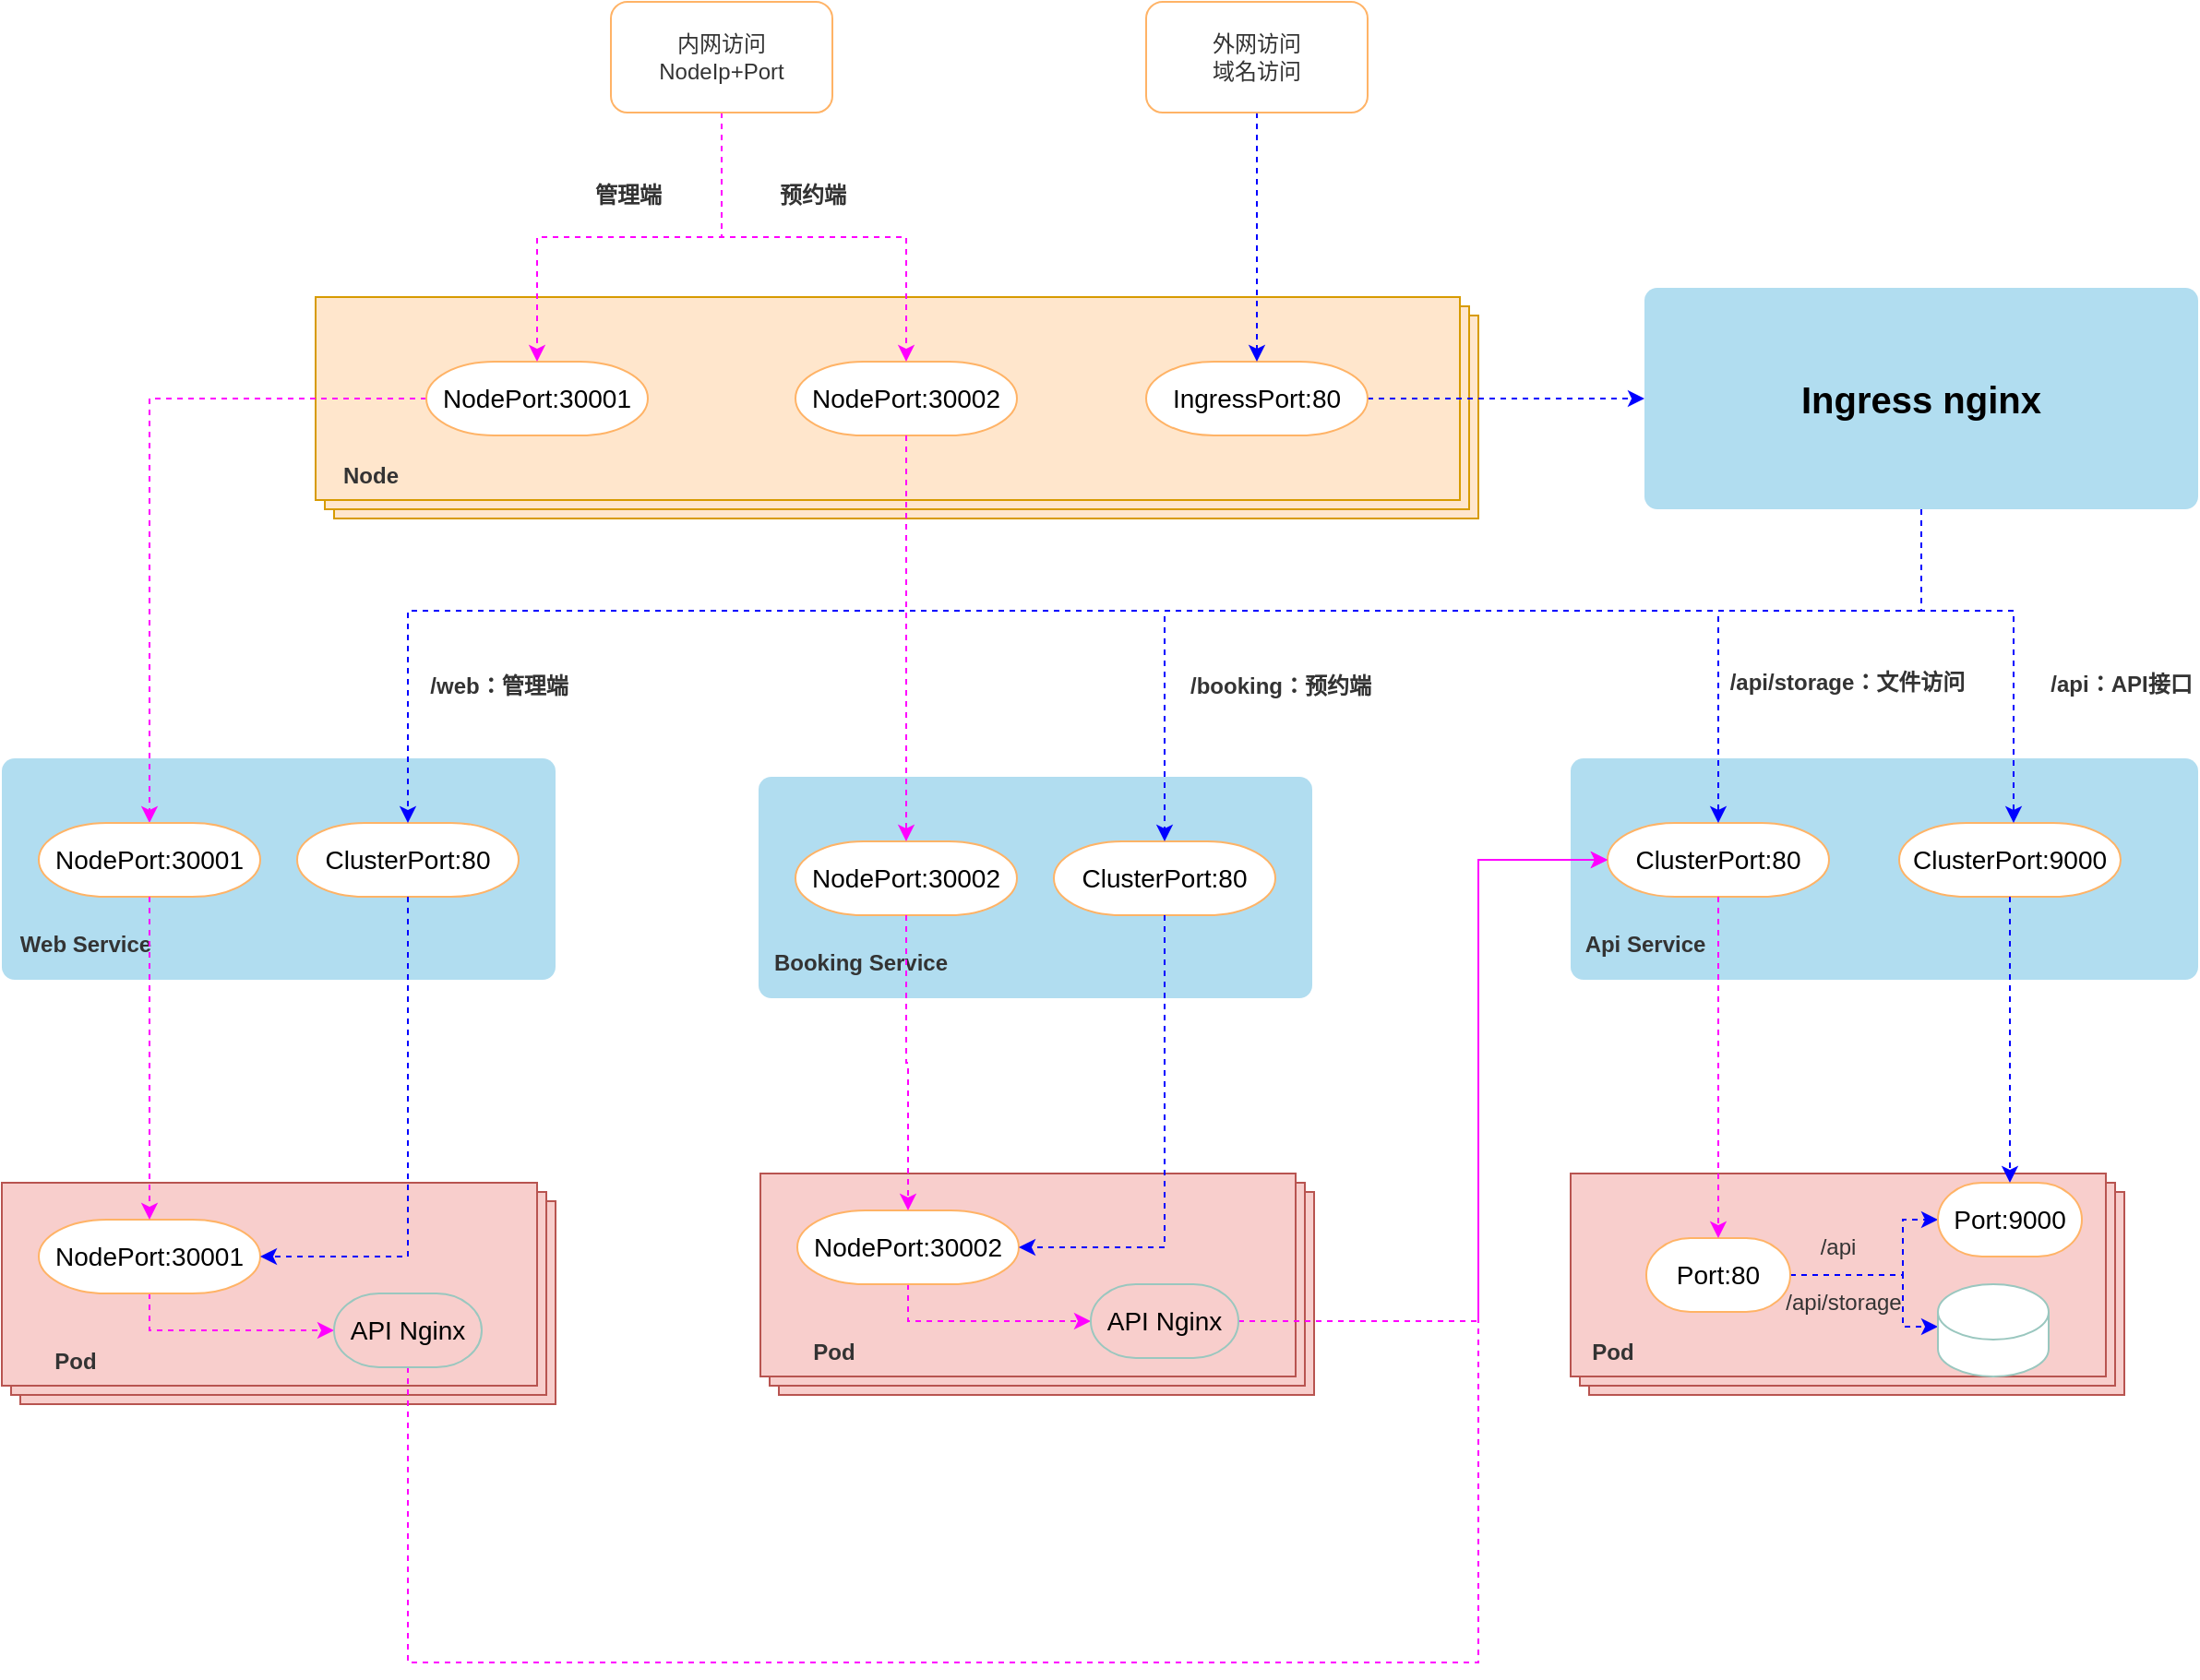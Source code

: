 <mxfile version="20.2.7" type="github">
  <diagram id="pGtNmfsDfd9eHsm0Jx_r" name="第 1 页">
    <mxGraphModel dx="723" dy="1980" grid="1" gridSize="10" guides="1" tooltips="1" connect="1" arrows="1" fold="1" page="1" pageScale="1" pageWidth="827" pageHeight="1169" math="0" shadow="0">
      <root>
        <mxCell id="0" />
        <mxCell id="1" parent="0" />
        <mxCell id="RXvTVDFdT3mIjJHLsAJZ-12" value="" style="rounded=1;whiteSpace=wrap;html=1;absoluteArcSize=1;arcSize=14;strokeWidth=2;dashed=1;dashPattern=1 2;fillColor=#b1ddf0;strokeColor=none;fontSize=14;fontStyle=1" vertex="1" parent="1">
          <mxGeometry x="870" y="380" width="300" height="120" as="geometry" />
        </mxCell>
        <mxCell id="RXvTVDFdT3mIjJHLsAJZ-32" value="" style="verticalLabelPosition=bottom;verticalAlign=top;html=1;shape=mxgraph.basic.layered_rect;dx=10;outlineConnect=0;fontSize=14;strokeColor=#d79b00;strokeWidth=1;fillColor=#ffe6cc;" vertex="1" parent="1">
          <mxGeometry x="1040" y="130" width="630" height="120" as="geometry" />
        </mxCell>
        <mxCell id="RXvTVDFdT3mIjJHLsAJZ-119" style="edgeStyle=orthogonalEdgeStyle;rounded=0;orthogonalLoop=1;jettySize=auto;html=1;dashed=1;fontSize=20;fontColor=#333333;strokeColor=#0000FF;" edge="1" parent="1" source="RXvTVDFdT3mIjJHLsAJZ-28" target="RXvTVDFdT3mIjJHLsAJZ-118">
          <mxGeometry relative="1" as="geometry" />
        </mxCell>
        <mxCell id="RXvTVDFdT3mIjJHLsAJZ-28" value="IngressPort:80" style="strokeWidth=1;html=1;shape=mxgraph.flowchart.terminator;whiteSpace=wrap;fontSize=14;strokeColor=#FFB366;" vertex="1" parent="1">
          <mxGeometry x="1490" y="165" width="120" height="40" as="geometry" />
        </mxCell>
        <mxCell id="RXvTVDFdT3mIjJHLsAJZ-31" value="&lt;font style=&quot;font-size: 12px;&quot; color=&quot;#333333&quot;&gt;Node&lt;/font&gt;" style="text;html=1;strokeColor=none;fillColor=none;align=center;verticalAlign=middle;whiteSpace=wrap;rounded=0;fontSize=16;fontStyle=1;fontColor=#FFB570;" vertex="1" parent="1">
          <mxGeometry x="1040" y="210" width="60" height="30" as="geometry" />
        </mxCell>
        <mxCell id="RXvTVDFdT3mIjJHLsAJZ-84" style="edgeStyle=orthogonalEdgeStyle;rounded=0;orthogonalLoop=1;jettySize=auto;html=1;entryX=0.5;entryY=0;entryDx=0;entryDy=0;dashed=1;fontSize=12;fontColor=#333333;strokeColor=#FF00FF;entryPerimeter=0;" edge="1" parent="1" source="RXvTVDFdT3mIjJHLsAJZ-29" target="RXvTVDFdT3mIjJHLsAJZ-46">
          <mxGeometry relative="1" as="geometry" />
        </mxCell>
        <mxCell id="RXvTVDFdT3mIjJHLsAJZ-29" value="NodePort:30001" style="strokeWidth=1;html=1;shape=mxgraph.flowchart.terminator;whiteSpace=wrap;fontSize=14;strokeColor=#FFB366;" vertex="1" parent="1">
          <mxGeometry x="1100" y="165" width="120" height="40" as="geometry" />
        </mxCell>
        <mxCell id="RXvTVDFdT3mIjJHLsAJZ-42" value="NodePort:30002" style="strokeWidth=1;html=1;shape=mxgraph.flowchart.terminator;whiteSpace=wrap;fontSize=14;strokeColor=#FFB366;" vertex="1" parent="1">
          <mxGeometry x="1300" y="165" width="120" height="40" as="geometry" />
        </mxCell>
        <mxCell id="RXvTVDFdT3mIjJHLsAJZ-45" value="&lt;font color=&quot;#333333&quot; style=&quot;font-size: 12px;&quot;&gt;Web Service&lt;/font&gt;" style="text;html=1;strokeColor=none;fillColor=none;align=center;verticalAlign=middle;whiteSpace=wrap;rounded=0;fontSize=12;fontStyle=1;fontColor=#FFB570;" vertex="1" parent="1">
          <mxGeometry x="871" y="466" width="89" height="30" as="geometry" />
        </mxCell>
        <mxCell id="RXvTVDFdT3mIjJHLsAJZ-46" value="NodePort:30001" style="strokeWidth=1;html=1;shape=mxgraph.flowchart.terminator;whiteSpace=wrap;fontSize=14;strokeColor=#FFB366;" vertex="1" parent="1">
          <mxGeometry x="890" y="415" width="120" height="40" as="geometry" />
        </mxCell>
        <mxCell id="RXvTVDFdT3mIjJHLsAJZ-47" value="ClusterPort:80" style="strokeWidth=1;html=1;shape=mxgraph.flowchart.terminator;whiteSpace=wrap;fontSize=14;strokeColor=#FFB366;" vertex="1" parent="1">
          <mxGeometry x="1030" y="415" width="120" height="40" as="geometry" />
        </mxCell>
        <mxCell id="RXvTVDFdT3mIjJHLsAJZ-48" value="" style="rounded=1;whiteSpace=wrap;html=1;absoluteArcSize=1;arcSize=14;strokeWidth=2;dashed=1;dashPattern=1 2;fillColor=#b1ddf0;strokeColor=none;fontSize=14;fontStyle=1" vertex="1" parent="1">
          <mxGeometry x="1280" y="390" width="300" height="120" as="geometry" />
        </mxCell>
        <mxCell id="RXvTVDFdT3mIjJHLsAJZ-49" value="&lt;font color=&quot;#333333&quot; style=&quot;font-size: 12px;&quot;&gt;Booking Service&lt;/font&gt;" style="text;html=1;strokeColor=none;fillColor=none;align=center;verticalAlign=middle;whiteSpace=wrap;rounded=0;fontSize=12;fontStyle=1;fontColor=#FFB570;" vertex="1" parent="1">
          <mxGeometry x="1281" y="476" width="109" height="30" as="geometry" />
        </mxCell>
        <mxCell id="RXvTVDFdT3mIjJHLsAJZ-50" value="NodePort:30002" style="strokeWidth=1;html=1;shape=mxgraph.flowchart.terminator;whiteSpace=wrap;fontSize=14;strokeColor=#FFB366;" vertex="1" parent="1">
          <mxGeometry x="1300" y="425" width="120" height="40" as="geometry" />
        </mxCell>
        <mxCell id="RXvTVDFdT3mIjJHLsAJZ-51" value="ClusterPort:80" style="strokeWidth=1;html=1;shape=mxgraph.flowchart.terminator;whiteSpace=wrap;fontSize=14;strokeColor=#FFB366;" vertex="1" parent="1">
          <mxGeometry x="1440" y="425" width="120" height="40" as="geometry" />
        </mxCell>
        <mxCell id="RXvTVDFdT3mIjJHLsAJZ-52" value="" style="rounded=1;whiteSpace=wrap;html=1;absoluteArcSize=1;arcSize=14;strokeWidth=2;dashed=1;dashPattern=1 2;fillColor=#b1ddf0;strokeColor=none;fontSize=14;fontStyle=1" vertex="1" parent="1">
          <mxGeometry x="1720" y="380" width="340" height="120" as="geometry" />
        </mxCell>
        <mxCell id="RXvTVDFdT3mIjJHLsAJZ-53" value="&lt;font color=&quot;#333333&quot; style=&quot;font-size: 12px;&quot;&gt;Api Service&lt;/font&gt;" style="text;html=1;strokeColor=none;fillColor=none;align=center;verticalAlign=middle;whiteSpace=wrap;rounded=0;fontSize=12;fontStyle=1;fontColor=#FFB570;" vertex="1" parent="1">
          <mxGeometry x="1721" y="466" width="79" height="30" as="geometry" />
        </mxCell>
        <mxCell id="RXvTVDFdT3mIjJHLsAJZ-54" value="ClusterPort:80" style="strokeWidth=1;html=1;shape=mxgraph.flowchart.terminator;whiteSpace=wrap;fontSize=14;strokeColor=#FFB366;" vertex="1" parent="1">
          <mxGeometry x="1740" y="415" width="120" height="40" as="geometry" />
        </mxCell>
        <mxCell id="RXvTVDFdT3mIjJHLsAJZ-55" value="ClusterPort:9000" style="strokeWidth=1;html=1;shape=mxgraph.flowchart.terminator;whiteSpace=wrap;fontSize=14;strokeColor=#FFB366;" vertex="1" parent="1">
          <mxGeometry x="1898" y="415" width="120" height="40" as="geometry" />
        </mxCell>
        <mxCell id="RXvTVDFdT3mIjJHLsAJZ-61" value="" style="verticalLabelPosition=bottom;verticalAlign=top;html=1;shape=mxgraph.basic.layered_rect;dx=10;outlineConnect=0;fontSize=14;strokeColor=#b85450;strokeWidth=1;fillColor=#f8cecc;" vertex="1" parent="1">
          <mxGeometry x="870" y="610" width="300" height="120" as="geometry" />
        </mxCell>
        <mxCell id="RXvTVDFdT3mIjJHLsAJZ-63" value="&lt;font style=&quot;font-size: 12px;&quot; color=&quot;#333333&quot;&gt;Pod&lt;/font&gt;" style="text;html=1;strokeColor=none;fillColor=none;align=center;verticalAlign=middle;whiteSpace=wrap;rounded=0;fontSize=16;fontStyle=1;fontColor=#FFB570;" vertex="1" parent="1">
          <mxGeometry x="890" y="690" width="40" height="30" as="geometry" />
        </mxCell>
        <mxCell id="RXvTVDFdT3mIjJHLsAJZ-116" style="edgeStyle=orthogonalEdgeStyle;rounded=0;orthogonalLoop=1;jettySize=auto;html=1;entryX=0;entryY=0.5;entryDx=0;entryDy=0;entryPerimeter=0;dashed=1;fontSize=12;fontColor=#333333;strokeColor=#FF00FF;exitX=0.5;exitY=1;exitDx=0;exitDy=0;exitPerimeter=0;" edge="1" parent="1" source="RXvTVDFdT3mIjJHLsAJZ-64" target="RXvTVDFdT3mIjJHLsAJZ-98">
          <mxGeometry relative="1" as="geometry" />
        </mxCell>
        <mxCell id="RXvTVDFdT3mIjJHLsAJZ-64" value="NodePort:30001" style="strokeWidth=1;html=1;shape=mxgraph.flowchart.terminator;whiteSpace=wrap;fontSize=14;strokeColor=#FFB366;" vertex="1" parent="1">
          <mxGeometry x="890" y="630" width="120" height="40" as="geometry" />
        </mxCell>
        <mxCell id="RXvTVDFdT3mIjJHLsAJZ-72" value="" style="verticalLabelPosition=bottom;verticalAlign=top;html=1;shape=mxgraph.basic.layered_rect;dx=10;outlineConnect=0;fontSize=14;strokeColor=#b85450;strokeWidth=1;fillColor=#f8cecc;" vertex="1" parent="1">
          <mxGeometry x="1720" y="605" width="300" height="120" as="geometry" />
        </mxCell>
        <mxCell id="RXvTVDFdT3mIjJHLsAJZ-73" value="&lt;font style=&quot;font-size: 12px;&quot; color=&quot;#333333&quot;&gt;Pod&lt;/font&gt;" style="text;html=1;strokeColor=none;fillColor=none;align=center;verticalAlign=middle;whiteSpace=wrap;rounded=0;fontSize=16;fontStyle=1;fontColor=#FFB570;" vertex="1" parent="1">
          <mxGeometry x="1723" y="685" width="40" height="30" as="geometry" />
        </mxCell>
        <mxCell id="RXvTVDFdT3mIjJHLsAJZ-124" value="" style="edgeStyle=orthogonalEdgeStyle;rounded=0;orthogonalLoop=1;jettySize=auto;html=1;dashed=1;fontSize=20;fontColor=#333333;strokeColor=#0000FF;" edge="1" parent="1" source="RXvTVDFdT3mIjJHLsAJZ-74" target="RXvTVDFdT3mIjJHLsAJZ-75">
          <mxGeometry relative="1" as="geometry">
            <Array as="points">
              <mxPoint x="1900" y="660" />
              <mxPoint x="1900" y="630" />
            </Array>
          </mxGeometry>
        </mxCell>
        <mxCell id="RXvTVDFdT3mIjJHLsAJZ-134" style="edgeStyle=orthogonalEdgeStyle;rounded=0;orthogonalLoop=1;jettySize=auto;html=1;dashed=1;fontSize=20;fontColor=#333333;strokeColor=#0000FF;" edge="1" parent="1" source="RXvTVDFdT3mIjJHLsAJZ-74" target="RXvTVDFdT3mIjJHLsAJZ-133">
          <mxGeometry relative="1" as="geometry">
            <Array as="points">
              <mxPoint x="1900" y="660" />
              <mxPoint x="1900" y="688" />
            </Array>
          </mxGeometry>
        </mxCell>
        <mxCell id="RXvTVDFdT3mIjJHLsAJZ-74" value="Port:80" style="strokeWidth=1;html=1;shape=mxgraph.flowchart.terminator;whiteSpace=wrap;fontSize=14;strokeColor=#FFB366;" vertex="1" parent="1">
          <mxGeometry x="1761" y="640" width="78" height="40" as="geometry" />
        </mxCell>
        <mxCell id="RXvTVDFdT3mIjJHLsAJZ-75" value="Port:9000" style="strokeWidth=1;html=1;shape=mxgraph.flowchart.terminator;whiteSpace=wrap;fontSize=14;strokeColor=#FFB366;" vertex="1" parent="1">
          <mxGeometry x="1919" y="610" width="78" height="40" as="geometry" />
        </mxCell>
        <mxCell id="RXvTVDFdT3mIjJHLsAJZ-82" style="edgeStyle=orthogonalEdgeStyle;rounded=0;orthogonalLoop=1;jettySize=auto;html=1;fontSize=12;fontColor=#333333;dashed=1;strokeColor=#FF00FF;" edge="1" parent="1" source="RXvTVDFdT3mIjJHLsAJZ-81" target="RXvTVDFdT3mIjJHLsAJZ-29">
          <mxGeometry relative="1" as="geometry" />
        </mxCell>
        <mxCell id="RXvTVDFdT3mIjJHLsAJZ-83" style="edgeStyle=orthogonalEdgeStyle;rounded=0;orthogonalLoop=1;jettySize=auto;html=1;entryX=0.5;entryY=0;entryDx=0;entryDy=0;entryPerimeter=0;fontSize=12;fontColor=#333333;strokeColor=#FF00FF;dashed=1;" edge="1" parent="1" source="RXvTVDFdT3mIjJHLsAJZ-81" target="RXvTVDFdT3mIjJHLsAJZ-42">
          <mxGeometry relative="1" as="geometry" />
        </mxCell>
        <mxCell id="RXvTVDFdT3mIjJHLsAJZ-81" value="内网访问&lt;br&gt;NodeIp+Port" style="rounded=1;whiteSpace=wrap;html=1;fontSize=12;fontColor=#333333;strokeColor=#FFB366;strokeWidth=1;" vertex="1" parent="1">
          <mxGeometry x="1200" y="-30" width="120" height="60" as="geometry" />
        </mxCell>
        <mxCell id="RXvTVDFdT3mIjJHLsAJZ-86" style="edgeStyle=orthogonalEdgeStyle;rounded=0;orthogonalLoop=1;jettySize=auto;html=1;dashed=1;fontSize=12;fontColor=#333333;strokeColor=#0000FF;" edge="1" parent="1" source="RXvTVDFdT3mIjJHLsAJZ-85" target="RXvTVDFdT3mIjJHLsAJZ-28">
          <mxGeometry relative="1" as="geometry" />
        </mxCell>
        <mxCell id="RXvTVDFdT3mIjJHLsAJZ-85" value="外网访问&lt;br&gt;域名访问" style="rounded=1;whiteSpace=wrap;html=1;fontSize=12;fontColor=#333333;strokeColor=#FFB366;strokeWidth=1;" vertex="1" parent="1">
          <mxGeometry x="1490" y="-30" width="120" height="60" as="geometry" />
        </mxCell>
        <mxCell id="RXvTVDFdT3mIjJHLsAJZ-91" style="edgeStyle=orthogonalEdgeStyle;rounded=0;orthogonalLoop=1;jettySize=auto;html=1;entryX=0.5;entryY=0;entryDx=0;entryDy=0;entryPerimeter=0;dashed=1;fontSize=12;fontColor=#333333;strokeColor=#FF00FF;" edge="1" parent="1" source="RXvTVDFdT3mIjJHLsAJZ-42" target="RXvTVDFdT3mIjJHLsAJZ-50">
          <mxGeometry relative="1" as="geometry" />
        </mxCell>
        <mxCell id="RXvTVDFdT3mIjJHLsAJZ-94" style="edgeStyle=orthogonalEdgeStyle;rounded=0;orthogonalLoop=1;jettySize=auto;html=1;exitX=0.5;exitY=1;exitDx=0;exitDy=0;dashed=1;fontSize=12;fontColor=#333333;strokeColor=#FF00FF;exitPerimeter=0;" edge="1" parent="1" source="RXvTVDFdT3mIjJHLsAJZ-54" target="RXvTVDFdT3mIjJHLsAJZ-74">
          <mxGeometry relative="1" as="geometry" />
        </mxCell>
        <mxCell id="RXvTVDFdT3mIjJHLsAJZ-92" style="edgeStyle=orthogonalEdgeStyle;rounded=0;orthogonalLoop=1;jettySize=auto;html=1;entryX=0.5;entryY=0;entryDx=0;entryDy=0;entryPerimeter=0;dashed=1;fontSize=12;fontColor=#333333;strokeColor=#0000FF;" edge="1" parent="1" source="RXvTVDFdT3mIjJHLsAJZ-55" target="RXvTVDFdT3mIjJHLsAJZ-75">
          <mxGeometry relative="1" as="geometry" />
        </mxCell>
        <mxCell id="RXvTVDFdT3mIjJHLsAJZ-99" style="edgeStyle=orthogonalEdgeStyle;rounded=0;orthogonalLoop=1;jettySize=auto;html=1;entryX=0;entryY=0.5;entryDx=0;entryDy=0;entryPerimeter=0;dashed=1;fontSize=12;fontColor=#333333;strokeColor=#FF00FF;" edge="1" parent="1" source="RXvTVDFdT3mIjJHLsAJZ-98" target="RXvTVDFdT3mIjJHLsAJZ-54">
          <mxGeometry relative="1" as="geometry">
            <Array as="points">
              <mxPoint x="1090" y="870" />
              <mxPoint x="1670" y="870" />
              <mxPoint x="1670" y="435" />
            </Array>
          </mxGeometry>
        </mxCell>
        <mxCell id="RXvTVDFdT3mIjJHLsAJZ-98" value="API Nginx" style="strokeWidth=1;html=1;shape=mxgraph.flowchart.terminator;whiteSpace=wrap;fontSize=14;fillColor=none;strokeColor=#9AC7BF;" vertex="1" parent="1">
          <mxGeometry x="1050" y="670" width="80" height="40" as="geometry" />
        </mxCell>
        <mxCell id="RXvTVDFdT3mIjJHLsAJZ-107" style="edgeStyle=orthogonalEdgeStyle;rounded=0;orthogonalLoop=1;jettySize=auto;html=1;entryX=0.5;entryY=0;entryDx=0;entryDy=0;entryPerimeter=0;dashed=1;fontSize=12;fontColor=#333333;strokeColor=#FF00FF;" edge="1" parent="1" source="RXvTVDFdT3mIjJHLsAJZ-46" target="RXvTVDFdT3mIjJHLsAJZ-64">
          <mxGeometry relative="1" as="geometry" />
        </mxCell>
        <mxCell id="RXvTVDFdT3mIjJHLsAJZ-108" style="edgeStyle=orthogonalEdgeStyle;rounded=0;orthogonalLoop=1;jettySize=auto;html=1;dashed=1;fontSize=12;fontColor=#333333;strokeColor=#0000FF;" edge="1" parent="1" source="RXvTVDFdT3mIjJHLsAJZ-47" target="RXvTVDFdT3mIjJHLsAJZ-64">
          <mxGeometry relative="1" as="geometry">
            <Array as="points">
              <mxPoint x="1090" y="650" />
            </Array>
          </mxGeometry>
        </mxCell>
        <mxCell id="RXvTVDFdT3mIjJHLsAJZ-109" value="" style="verticalLabelPosition=bottom;verticalAlign=top;html=1;shape=mxgraph.basic.layered_rect;dx=10;outlineConnect=0;fontSize=14;strokeColor=#b85450;strokeWidth=1;fillColor=#f8cecc;" vertex="1" parent="1">
          <mxGeometry x="1281" y="605" width="300" height="120" as="geometry" />
        </mxCell>
        <mxCell id="RXvTVDFdT3mIjJHLsAJZ-110" value="&lt;font style=&quot;font-size: 12px;&quot; color=&quot;#333333&quot;&gt;Pod&lt;/font&gt;" style="text;html=1;strokeColor=none;fillColor=none;align=center;verticalAlign=middle;whiteSpace=wrap;rounded=0;fontSize=16;fontStyle=1;fontColor=#FFB570;" vertex="1" parent="1">
          <mxGeometry x="1301" y="685" width="40" height="30" as="geometry" />
        </mxCell>
        <mxCell id="RXvTVDFdT3mIjJHLsAJZ-117" style="edgeStyle=orthogonalEdgeStyle;rounded=0;orthogonalLoop=1;jettySize=auto;html=1;dashed=1;fontSize=12;fontColor=#333333;strokeColor=#FF00FF;exitX=0.5;exitY=1;exitDx=0;exitDy=0;exitPerimeter=0;" edge="1" parent="1" source="RXvTVDFdT3mIjJHLsAJZ-111" target="RXvTVDFdT3mIjJHLsAJZ-112">
          <mxGeometry relative="1" as="geometry" />
        </mxCell>
        <mxCell id="RXvTVDFdT3mIjJHLsAJZ-111" value="NodePort:30002" style="strokeWidth=1;html=1;shape=mxgraph.flowchart.terminator;whiteSpace=wrap;fontSize=14;strokeColor=#FFB366;" vertex="1" parent="1">
          <mxGeometry x="1301" y="625" width="120" height="40" as="geometry" />
        </mxCell>
        <mxCell id="RXvTVDFdT3mIjJHLsAJZ-113" style="edgeStyle=orthogonalEdgeStyle;rounded=0;orthogonalLoop=1;jettySize=auto;html=1;entryX=0;entryY=0.5;entryDx=0;entryDy=0;entryPerimeter=0;dashed=1;fontSize=12;fontColor=#333333;strokeColor=#FF00FF;" edge="1" parent="1" source="RXvTVDFdT3mIjJHLsAJZ-112" target="RXvTVDFdT3mIjJHLsAJZ-54">
          <mxGeometry relative="1" as="geometry">
            <Array as="points">
              <mxPoint x="1670" y="685" />
              <mxPoint x="1670" y="435" />
            </Array>
          </mxGeometry>
        </mxCell>
        <mxCell id="RXvTVDFdT3mIjJHLsAJZ-112" value="API Nginx" style="strokeWidth=1;html=1;shape=mxgraph.flowchart.terminator;whiteSpace=wrap;fontSize=14;fillColor=none;strokeColor=#9AC7BF;" vertex="1" parent="1">
          <mxGeometry x="1460" y="665" width="80" height="40" as="geometry" />
        </mxCell>
        <mxCell id="RXvTVDFdT3mIjJHLsAJZ-114" style="edgeStyle=orthogonalEdgeStyle;rounded=0;orthogonalLoop=1;jettySize=auto;html=1;entryX=1;entryY=0.5;entryDx=0;entryDy=0;entryPerimeter=0;dashed=1;fontSize=12;fontColor=#333333;strokeColor=#0000FF;" edge="1" parent="1" source="RXvTVDFdT3mIjJHLsAJZ-51" target="RXvTVDFdT3mIjJHLsAJZ-111">
          <mxGeometry relative="1" as="geometry">
            <Array as="points">
              <mxPoint x="1500" y="645" />
            </Array>
          </mxGeometry>
        </mxCell>
        <mxCell id="RXvTVDFdT3mIjJHLsAJZ-115" style="edgeStyle=orthogonalEdgeStyle;rounded=0;orthogonalLoop=1;jettySize=auto;html=1;entryX=0.5;entryY=0;entryDx=0;entryDy=0;entryPerimeter=0;dashed=1;fontSize=12;fontColor=#333333;strokeColor=#FF00FF;" edge="1" parent="1" source="RXvTVDFdT3mIjJHLsAJZ-50" target="RXvTVDFdT3mIjJHLsAJZ-111">
          <mxGeometry relative="1" as="geometry" />
        </mxCell>
        <mxCell id="RXvTVDFdT3mIjJHLsAJZ-120" style="edgeStyle=orthogonalEdgeStyle;rounded=0;orthogonalLoop=1;jettySize=auto;html=1;dashed=1;fontSize=20;fontColor=#333333;strokeColor=#0000FF;" edge="1" parent="1" source="RXvTVDFdT3mIjJHLsAJZ-118" target="RXvTVDFdT3mIjJHLsAJZ-55">
          <mxGeometry relative="1" as="geometry">
            <Array as="points">
              <mxPoint x="1910" y="300" />
              <mxPoint x="1960" y="300" />
            </Array>
          </mxGeometry>
        </mxCell>
        <mxCell id="RXvTVDFdT3mIjJHLsAJZ-121" style="edgeStyle=orthogonalEdgeStyle;rounded=0;orthogonalLoop=1;jettySize=auto;html=1;dashed=1;fontSize=20;fontColor=#333333;strokeColor=#0000FF;" edge="1" parent="1" source="RXvTVDFdT3mIjJHLsAJZ-118" target="RXvTVDFdT3mIjJHLsAJZ-51">
          <mxGeometry relative="1" as="geometry">
            <Array as="points">
              <mxPoint x="1910" y="300" />
              <mxPoint x="1500" y="300" />
            </Array>
          </mxGeometry>
        </mxCell>
        <mxCell id="RXvTVDFdT3mIjJHLsAJZ-122" style="edgeStyle=orthogonalEdgeStyle;rounded=0;orthogonalLoop=1;jettySize=auto;html=1;dashed=1;fontSize=20;fontColor=#333333;strokeColor=#0000FF;" edge="1" parent="1" source="RXvTVDFdT3mIjJHLsAJZ-118" target="RXvTVDFdT3mIjJHLsAJZ-47">
          <mxGeometry relative="1" as="geometry">
            <Array as="points">
              <mxPoint x="1910" y="300" />
              <mxPoint x="1090" y="300" />
            </Array>
          </mxGeometry>
        </mxCell>
        <mxCell id="RXvTVDFdT3mIjJHLsAJZ-141" style="edgeStyle=orthogonalEdgeStyle;rounded=0;orthogonalLoop=1;jettySize=auto;html=1;dashed=1;fontSize=12;fontColor=#333333;strokeColor=#0000FF;" edge="1" parent="1" source="RXvTVDFdT3mIjJHLsAJZ-118" target="RXvTVDFdT3mIjJHLsAJZ-54">
          <mxGeometry relative="1" as="geometry">
            <Array as="points">
              <mxPoint x="1910" y="300" />
              <mxPoint x="1800" y="300" />
            </Array>
          </mxGeometry>
        </mxCell>
        <mxCell id="RXvTVDFdT3mIjJHLsAJZ-118" value="Ingress nginx" style="rounded=1;whiteSpace=wrap;html=1;absoluteArcSize=1;arcSize=14;strokeWidth=2;dashed=1;dashPattern=1 2;fillColor=#b1ddf0;strokeColor=none;fontSize=20;fontStyle=1" vertex="1" parent="1">
          <mxGeometry x="1760" y="125" width="300" height="120" as="geometry" />
        </mxCell>
        <mxCell id="RXvTVDFdT3mIjJHLsAJZ-126" value="&lt;font color=&quot;#333333&quot;&gt;管理端&lt;/font&gt;" style="text;html=1;strokeColor=none;fillColor=none;align=center;verticalAlign=middle;whiteSpace=wrap;rounded=0;fontSize=12;fontStyle=1;fontColor=#FFB570;" vertex="1" parent="1">
          <mxGeometry x="1170" y="60" width="79" height="30" as="geometry" />
        </mxCell>
        <mxCell id="RXvTVDFdT3mIjJHLsAJZ-127" value="&lt;font color=&quot;#333333&quot;&gt;预约端&lt;/font&gt;" style="text;html=1;strokeColor=none;fillColor=none;align=center;verticalAlign=middle;whiteSpace=wrap;rounded=0;fontSize=12;fontStyle=1;fontColor=#FFB570;" vertex="1" parent="1">
          <mxGeometry x="1270" y="60" width="79" height="30" as="geometry" />
        </mxCell>
        <mxCell id="RXvTVDFdT3mIjJHLsAJZ-128" value="&lt;font color=&quot;#333333&quot;&gt;/booking：预约端&lt;/font&gt;" style="text;html=1;strokeColor=none;fillColor=none;align=center;verticalAlign=middle;whiteSpace=wrap;rounded=0;fontSize=12;fontStyle=1;fontColor=#FFB570;" vertex="1" parent="1">
          <mxGeometry x="1507.5" y="326" width="109.5" height="30" as="geometry" />
        </mxCell>
        <mxCell id="RXvTVDFdT3mIjJHLsAJZ-129" value="&lt;font color=&quot;#333333&quot;&gt;/web：管理端&lt;/font&gt;" style="text;html=1;strokeColor=none;fillColor=none;align=center;verticalAlign=middle;whiteSpace=wrap;rounded=0;fontSize=12;fontStyle=1;fontColor=#FFB570;" vertex="1" parent="1">
          <mxGeometry x="1100" y="326" width="79" height="30" as="geometry" />
        </mxCell>
        <mxCell id="RXvTVDFdT3mIjJHLsAJZ-130" value="&lt;font style=&quot;font-size: 12px;&quot; color=&quot;#333333&quot;&gt;/api：API接口&lt;/font&gt;" style="text;html=1;strokeColor=none;fillColor=none;align=center;verticalAlign=middle;whiteSpace=wrap;rounded=0;fontSize=12;fontStyle=1;fontColor=#FFB570;" vertex="1" parent="1">
          <mxGeometry x="1979" y="325" width="79" height="30" as="geometry" />
        </mxCell>
        <mxCell id="RXvTVDFdT3mIjJHLsAJZ-133" value="" style="shape=cylinder3;whiteSpace=wrap;html=1;boundedLbl=1;backgroundOutline=1;size=15;fontSize=20;fontColor=#333333;strokeColor=#9AC7BF;strokeWidth=1;" vertex="1" parent="1">
          <mxGeometry x="1919" y="665" width="60" height="50" as="geometry" />
        </mxCell>
        <mxCell id="RXvTVDFdT3mIjJHLsAJZ-137" value="/api/storage" style="text;html=1;strokeColor=none;fillColor=none;align=center;verticalAlign=middle;whiteSpace=wrap;rounded=0;fontSize=12;fontColor=#333333;" vertex="1" parent="1">
          <mxGeometry x="1838" y="660" width="60" height="30" as="geometry" />
        </mxCell>
        <mxCell id="RXvTVDFdT3mIjJHLsAJZ-138" value="/api" style="text;html=1;strokeColor=none;fillColor=none;align=center;verticalAlign=middle;whiteSpace=wrap;rounded=0;fontSize=12;fontColor=#333333;" vertex="1" parent="1">
          <mxGeometry x="1835" y="630" width="60" height="30" as="geometry" />
        </mxCell>
        <mxCell id="RXvTVDFdT3mIjJHLsAJZ-140" value="&lt;font color=&quot;#333333&quot;&gt;/api/storage：文件访问&lt;/font&gt;" style="text;html=1;strokeColor=none;fillColor=none;align=center;verticalAlign=middle;whiteSpace=wrap;rounded=0;fontSize=12;fontStyle=1;fontColor=#FFB570;" vertex="1" parent="1">
          <mxGeometry x="1800" y="324" width="140" height="30" as="geometry" />
        </mxCell>
      </root>
    </mxGraphModel>
  </diagram>
</mxfile>
